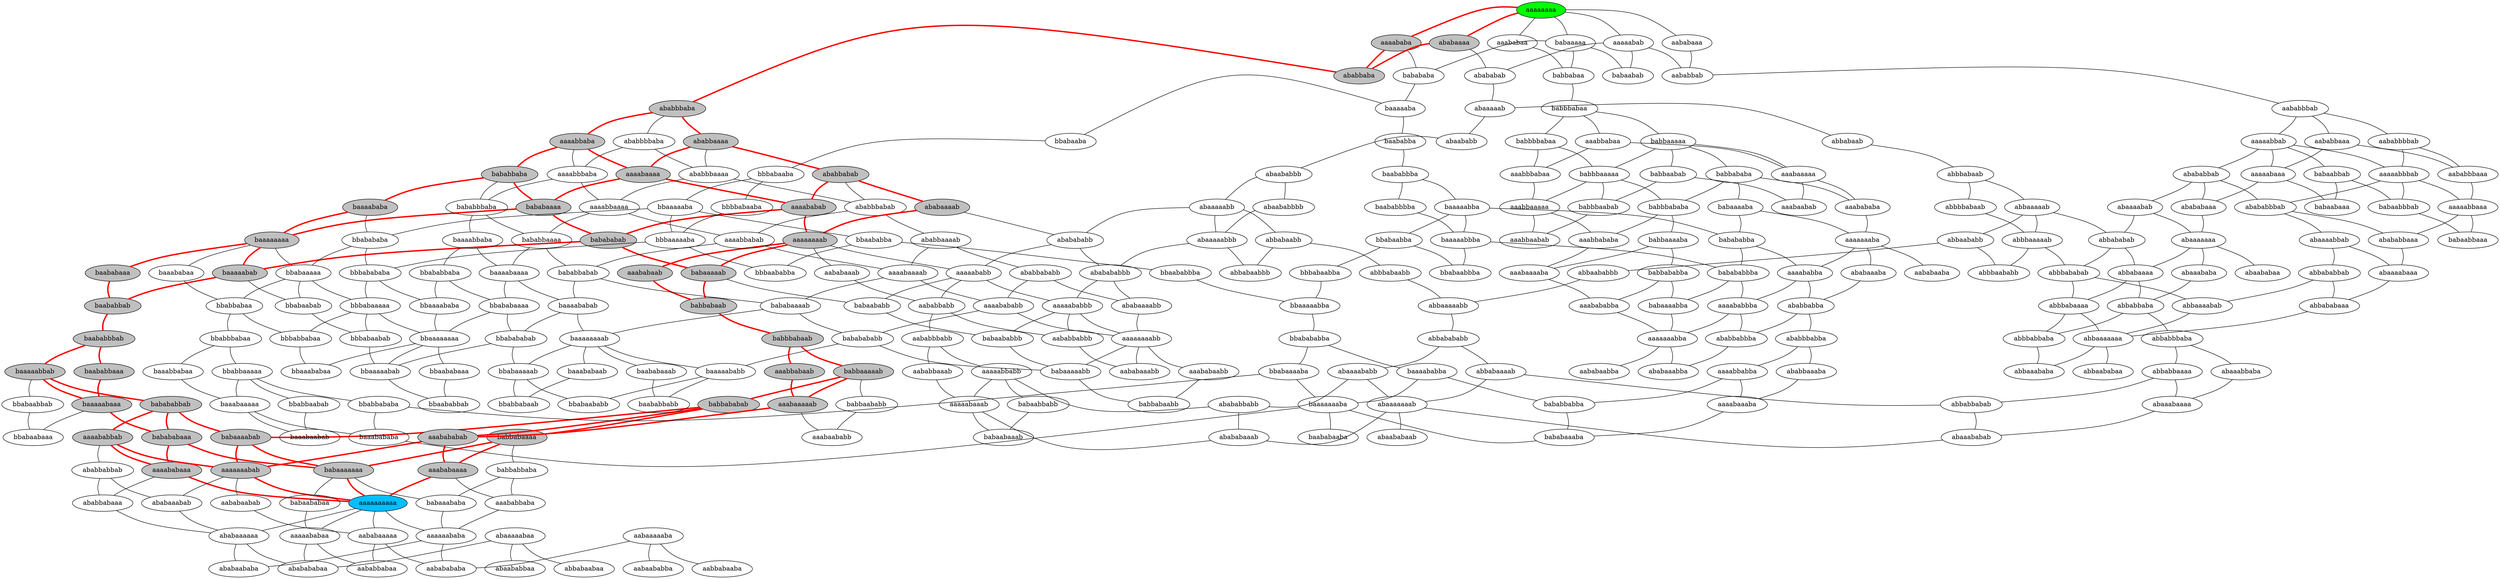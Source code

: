 graph D {
  overlap=false;
  splines=curved;
  layout=dot;
  aaaaaaaa [fillcolor=green, style=filled];
  aaaaaaaaaa [fillcolor=deepskyblue, style=filled];
  babaaaaaaa [fillcolor=gray, style=filled];
  babaaaabab [fillcolor=gray, style=filled];
  aaaababbab [fillcolor=gray, style=filled];
  babababbab [fillcolor=gray, style=filled];
  ababaaaab [fillcolor=gray, style=filled];
  ababbabab [fillcolor=gray, style=filled];
  baababbab [fillcolor=gray, style=filled];
  baababbbab [fillcolor=gray, style=filled];
  babbabaaaa [fillcolor=gray, style=filled];
  babbababab [fillcolor=gray, style=filled];
  baaaaabbab [fillcolor=gray, style=filled];
  baaaaaaaa [fillcolor=gray, style=filled];
  baababaaa [fillcolor=gray, style=filled];
  aaaababab [fillcolor=gray, style=filled];
  babababaaa [fillcolor=gray, style=filled];
  aaabaaaaab [fillcolor=gray, style=filled];
  babbaaaaab [fillcolor=gray, style=filled];
  babbabaab [fillcolor=gray, style=filled];
  babbbabaab [fillcolor=gray, style=filled];
  aaaabbaba [fillcolor=gray, style=filled];
  bababbaba [fillcolor=gray, style=filled];
  aaabbabaab [fillcolor=gray, style=filled];
  aaabababab [fillcolor=gray, style=filled];
  aaababaaaa [fillcolor=gray, style=filled];
  aaaababa [fillcolor=gray, style=filled];
  ababbaba [fillcolor=gray, style=filled];
  aaaaaaabab [fillcolor=gray, style=filled];
  ababaaaa [fillcolor=gray, style=filled];
  ababbbaba [fillcolor=gray, style=filled];
  baaaababa [fillcolor=gray, style=filled];
  baaaaabaaa [fillcolor=gray, style=filled];
  baababbaaa [fillcolor=gray, style=filled];
  aaaababaaa [fillcolor=gray, style=filled];
  aaaabaaaa [fillcolor=gray, style=filled];
  babaaaaab [fillcolor=gray, style=filled];
  babababab [fillcolor=gray, style=filled];
  baaaaabab [fillcolor=gray, style=filled];
  aaaaaaaab [fillcolor=gray, style=filled];
  aaababaab [fillcolor=gray, style=filled];
  bababaaaa [fillcolor=gray, style=filled];
  ababbaaaa [fillcolor=gray, style=filled];
  aaaaaaaa -- aaaababa [color=red,penwidth=3.0];
  aaaaaaaa -- ababaaaa [color=red,penwidth=3.0];
  aaaaaaaaaa -- aaaaaaabab [color=red,penwidth=3.0];
  aaaaaaaaaa -- aaaababaaa [color=red,penwidth=3.0];
  aaaaaaaaaa -- aaababaaaa [color=red,penwidth=3.0];
  aaaaaaaaaa -- babaaaaaaa [color=red,penwidth=3.0];
  aaaaaaaab -- aaaababab [color=red,penwidth=3.0];
  aaaaaaaab -- aaababaab [color=red,penwidth=3.0];
  aaaaaaaab -- ababaaaab [color=red,penwidth=3.0];
  aaaaaaaab -- babaaaaab [color=red,penwidth=3.0];
  aaaaaaabab -- aaaababbab [color=red,penwidth=3.0];
  aaaaaaabab -- aaabababab [color=red,penwidth=3.0];
  aaaaaaabab -- babaaaabab [color=red,penwidth=3.0];
  aaaabaaaa -- aaaababab [color=red,penwidth=3.0];
  aaaabaaaa -- aaaabbaba [color=red,penwidth=3.0];
  aaaabaaaa -- ababbaaaa [color=red,penwidth=3.0];
  aaaabaaaa -- bababaaaa [color=red,penwidth=3.0];
  aaaababa -- ababbaba [color=red,penwidth=3.0];
  aaaababaaa -- aaaababbab [color=red,penwidth=3.0];
  aaaababaaa -- babababaaa [color=red,penwidth=3.0];
  aaaababab -- ababbabab [color=red,penwidth=3.0];
  aaaababab -- babababab [color=red,penwidth=3.0];
  aaaababbab -- babababbab [color=red,penwidth=3.0];
  aaaabbaba -- ababbbaba [color=red,penwidth=3.0];
  aaaabbaba -- bababbaba [color=red,penwidth=3.0];
  aaabaaaaab -- aaabababab [color=red,penwidth=3.0];
  aaabaaaaab -- aaabbabaab [color=red,penwidth=3.0];
  aaabaaaaab -- babbaaaaab [color=red,penwidth=3.0];
  aaababaaaa -- aaabababab [color=red,penwidth=3.0];
  aaababaaaa -- babbabaaaa [color=red,penwidth=3.0];
  aaababaab -- babbabaab [color=red,penwidth=3.0];
  aaabababab -- babbababab [color=red,penwidth=3.0];
  aaabbabaab -- babbbabaab [color=red,penwidth=3.0];
  ababaaaa -- ababbaba [color=red,penwidth=3.0];
  ababaaaab -- ababbabab [color=red,penwidth=3.0];
  ababbaaaa -- ababbabab [color=red,penwidth=3.0];
  ababbaaaa -- ababbbaba [color=red,penwidth=3.0];
  ababbaba -- ababbbaba [color=red,penwidth=3.0];
  baaaaaaaa -- baaaaabab [color=red,penwidth=3.0];
  baaaaaaaa -- baaaababa [color=red,penwidth=3.0];
  baaaaaaaa -- baababaaa [color=red,penwidth=3.0];
  baaaaaaaa -- bababaaaa [color=red,penwidth=3.0];
  baaaaabaaa -- baaaaabbab [color=red,penwidth=3.0];
  baaaaabaaa -- baababbaaa [color=red,penwidth=3.0];
  baaaaabaaa -- babababaaa [color=red,penwidth=3.0];
  baaaaabab -- baababbab [color=red,penwidth=3.0];
  baaaaabab -- babababab [color=red,penwidth=3.0];
  baaaaabbab -- baababbbab [color=red,penwidth=3.0];
  baaaaabbab -- babababbab [color=red,penwidth=3.0];
  baaaababa -- bababbaba [color=red,penwidth=3.0];
  baababaaa -- baababbab [color=red,penwidth=3.0];
  baababbaaa -- baababbbab [color=red,penwidth=3.0];
  baababbab -- baababbbab [color=red,penwidth=3.0];
  babaaaaaaa -- babaaaabab [color=red,penwidth=3.0];
  babaaaaaaa -- babababaaa [color=red,penwidth=3.0];
  babaaaaaaa -- babbabaaaa [color=red,penwidth=3.0];
  babaaaaab -- babababab [color=red,penwidth=3.0];
  babaaaaab -- babbabaab [color=red,penwidth=3.0];
  babaaaabab -- babababbab [color=red,penwidth=3.0];
  babaaaabab -- babbababab [color=red,penwidth=3.0];
  bababaaaa -- babababab [color=red,penwidth=3.0];
  bababaaaa -- bababbaba [color=red,penwidth=3.0];
  babababaaa -- babababbab [color=red,penwidth=3.0];
  babbaaaaab -- babbababab [color=red,penwidth=3.0];
  babbaaaaab -- babbbabaab [color=red,penwidth=3.0];
  babbabaaaa -- babbababab [color=red,penwidth=3.0];
  babbabaab -- babbbabaab [color=red,penwidth=3.0];
  aaaaaaaa -- aaaaabab;
  aaaaaaaa -- aaababaa;
  aaaaaaaa -- aababaaa;
  aaaaaaaa -- babaaaaa;
  aaaaaaaaaa -- aaaaaababa;
  aaaaaaaaaa -- aaaaababaa;
  aaaaaaaaaa -- aababaaaaa;
  aaaaaaaaaa -- ababaaaaaa;
  aaaaaaaab -- aaaaababb;
  aaaaaaaab -- aababaaab;
  aaaaaaaabb -- aaaaababbb;
  aaaaaaaabb -- aaaabababb;
  aaaaaaaabb -- aaababaabb;
  aaaaaaaabb -- aababaaabb;
  aaaaaaaabb -- ababaaaabb;
  aaaaaaaabb -- babaaaaabb;
  aaaaaaaba -- aaaababba;
  aaaaaaaba -- aaabababa;
  aaaaaaaba -- aababaaba;
  aaaaaaaba -- ababaaaba;
  aaaaaaaba -- babaaaaba;
  aaaaaaabab -- aababaabab;
  aaaaaaabab -- ababaaabab;
  aaaaaaabba -- aaaababbba;
  aaaaaaabba -- aaabababba;
  aaaaaaabba -- aababaabba;
  aaaaaaabba -- ababaaabba;
  aaaaaaabba -- babaaaabba;
  aaaaaababa -- aaababbaba;
  aaaaaababa -- aababababa;
  aaaaaababa -- ababaababa;
  aaaaaababa -- babaaababa;
  aaaaabaaa -- aaaaabbab;
  aaaaabaaa -- aababbaaa;
  aaaaabaaa -- abababaaa;
  aaaaabaaa -- babaabaaa;
  aaaaabaaab -- aaaaabbabb;
  aaaaabaaab -- aababbaaab;
  aaaaabaaab -- abababaaab;
  aaaaabaaab -- babaabaaab;
  aaaaabab -- aababbab;
  aaaaabab -- abababab;
  aaaaabab -- babaabab;
  aaaaababaa -- aababbabaa;
  aaaaababaa -- ababababaa;
  aaaaababaa -- babaababaa;
  aaaaababb -- aaaaababbb;
  aaaaababb -- aababbabb;
  aaaaababb -- ababababb;
  aaaaababb -- babaababb;
  aaaaababbb -- aababbabbb;
  aaaaababbb -- ababababbb;
  aaaaababbb -- babaababbb;
  aaaaabbaaa -- aaaaabbbab;
  aaaaabbaaa -- aababbbaaa;
  aaaaabbaaa -- abababbaaa;
  aaaaabbaaa -- babaabbaaa;
  aaaaabbab -- aaaaabbbab;
  aaaaabbab -- aababbbab;
  aaaaabbab -- abababbab;
  aaaaabbab -- babaabbab;
  aaaaabbabb -- aababbbabb;
  aaaaabbabb -- abababbabb;
  aaaaabbabb -- babaabbabb;
  aaaaabbbab -- aababbbbab;
  aaaaabbbab -- abababbbab;
  aaaaabbbab -- babaabbbab;
  aaaabaaaab -- aaaabababb;
  aaaabaaaab -- aaaabbabab;
  aaaabaaaab -- ababbaaaab;
  aaaabaaaab -- bababaaaab;
  aaaabaaaba -- aaaabbabba;
  aaaabaaaba -- ababbaaaba;
  aaaabaaaba -- bababaaaba;
  aaaababa -- babababa;
  aaaababaaa -- ababbabaaa;
  aaaabababb -- ababbababb;
  aaaabababb -- bababababb;
  aaaababba -- aaaababbba;
  aaaababba -- ababbabba;
  aaaababba -- babababba;
  aaaababbab -- ababbabbab;
  aaaababbba -- ababbabbba;
  aaaababbba -- babababbba;
  aaaabbaaaa -- aaaabbabab;
  aaaabbaaaa -- aaaabbbaba;
  aaaabbaaaa -- ababbbaaaa;
  aaaabbaaaa -- bababbaaaa;
  aaaabbaba -- aaaabbbaba;
  aaaabbabab -- ababbbabab;
  aaaabbabab -- bababbabab;
  aaaabbabba -- ababbbabba;
  aaaabbabba -- bababbabba;
  aaaabbbaba -- ababbbbaba;
  aaaabbbaba -- bababbbaba;
  aaabaaaaa -- aaabaabab;
  aaabaaaaa -- aaabababa;
  aaabaaaaa -- aaabbabaa;
  aaabaaaaa -- babbaaaaa;
  aaabaaaaab -- aaabaababb;
  aaabaaaaba -- aaabababba;
  aaabaaaaba -- aaabbababa;
  aaabaaaaba -- babbaaaaba;
  aaabaabab -- babbaabab;
  aaabaababb -- babbaababb;
  aaababaa -- babbabaa;
  aaababaaaa -- aaababbaba;
  aaababaabb -- babbabaabb;
  aaabababa -- babbababa;
  aaabababba -- babbababba;
  aaababbaba -- babbabbaba;
  aaabbaaaaa -- aaabbaabab;
  aaabbaaaaa -- aaabbababa;
  aaabbaaaaa -- aaabbbabaa;
  aaabbaaaaa -- babbbaaaaa;
  aaabbaabab -- babbbaabab;
  aaabbabaa -- aaabbbabaa;
  aaabbabaa -- babbbabaa;
  aaabbababa -- babbbababa;
  aaabbbabaa -- babbbbabaa;
  aabaaaaaba -- aabaababba;
  aabaaaaaba -- aababababa;
  aabaaaaaba -- aabbabaaba;
  aababaaa -- aababbab;
  aababaaaaa -- aababaabab;
  aababaaaaa -- aababababa;
  aababaaaaa -- aababbabaa;
  aababaaab -- aababbabb;
  aababaaabb -- aababbabbb;
  aababbaaa -- aababbbaaa;
  aababbaaa -- aababbbab;
  aababbaaab -- aababbbabb;
  aababbab -- aababbbab;
  aababbabb -- aababbabbb;
  aababbabb -- aababbbabb;
  aababbbaaa -- aababbbbab;
  aababbbab -- aababbbbab;
  abaaaaaaa -- abaaaabab;
  abaaaaaaa -- abaaababa;
  abaaaaaaa -- abaababaa;
  abaaaaaaa -- abababaaa;
  abaaaaaaa -- abbabaaaa;
  abaaaaaaab -- abaaaababb;
  abaaaaaaab -- abaaababab;
  abaaaaaaab -- abaababaab;
  abaaaaaaab -- abababaaab;
  abaaaaaaab -- abbabaaaab;
  abaaaaab -- abaababb;
  abaaaaab -- abababab;
  abaaaaab -- abbabaab;
  abaaaaabaa -- abaababbaa;
  abaaaaabaa -- ababababaa;
  abaaaaabaa -- abbabaabaa;
  abaaaaabb -- abaaaaabbb;
  abaaaaabb -- abaababbb;
  abaaaaabb -- ababababb;
  abaaaaabb -- abbabaabb;
  abaaaaabbb -- abaababbbb;
  abaaaaabbb -- ababababbb;
  abaaaaabbb -- abbabaabbb;
  abaaaabaaa -- abaaaabbab;
  abaaaabaaa -- abababbaaa;
  abaaaabaaa -- abbababaaa;
  abaaaabab -- abababbab;
  abaaaabab -- abbababab;
  abaaaababb -- abababbabb;
  abaaaababb -- abbabababb;
  abaaaabbab -- abababbbab;
  abaaaabbab -- abbababbab;
  abaaabaaaa -- abaaababab;
  abaaabaaaa -- abaaabbaba;
  abaaabaaaa -- abbabbaaaa;
  abaaababa -- abbabbaba;
  abaaababab -- abbabbabab;
  abaaabbaba -- abbabbbaba;
  abaababb -- abaababbb;
  abaababbb -- abaababbbb;
  ababaaaa -- abababab;
  ababaaaaaa -- ababaaabab;
  ababaaaaaa -- ababaababa;
  ababaaaaaa -- ababababaa;
  ababaaaaaa -- ababbabaaa;
  ababaaaab -- ababababb;
  ababaaaabb -- ababababbb;
  ababaaaabb -- ababbababb;
  ababaaaba -- ababbabba;
  ababaaabab -- ababbabbab;
  ababaaabba -- ababbabbba;
  abababaaa -- abababbab;
  abababaaab -- abababbabb;
  ababababb -- ababababbb;
  abababbaaa -- abababbbab;
  abababbab -- abababbbab;
  ababbaaaa -- ababbbaaaa;
  ababbaaaab -- ababbababb;
  ababbaaaab -- ababbbabab;
  ababbaaaba -- ababbbabba;
  ababbabaaa -- ababbabbab;
  ababbabab -- ababbbabab;
  ababbabba -- ababbabbba;
  ababbabba -- ababbbabba;
  ababbbaaaa -- ababbbabab;
  ababbbaaaa -- ababbbbaba;
  ababbbaba -- ababbbbaba;
  abbaaaaaaa -- abbaaaabab;
  abbaaaaaaa -- abbaaababa;
  abbaaaaaaa -- abbaababaa;
  abbaaaaaaa -- abbababaaa;
  abbaaaaaaa -- abbbabaaaa;
  abbaaaaab -- abbaababb;
  abbaaaaab -- abbababab;
  abbaaaaab -- abbbaaaaab;
  abbaaaaab -- abbbabaab;
  abbaaaaabb -- abbaababbb;
  abbaaaaabb -- abbabababb;
  abbaaaaabb -- abbbabaabb;
  abbaaaabab -- abbababbab;
  abbaaaabab -- abbbababab;
  abbaaababa -- abbbabbaba;
  abbaababb -- abbaababbb;
  abbaababb -- abbbaababb;
  abbabaaaa -- abbababab;
  abbabaaaa -- abbabbaba;
  abbabaaaa -- abbbabaaaa;
  abbabaaaab -- abbabababb;
  abbabaaaab -- abbabbabab;
  abbabaab -- abbbabaab;
  abbabaabb -- abbabaabbb;
  abbabaabb -- abbbabaabb;
  abbababaaa -- abbababbab;
  abbababab -- abbbababab;
  abbabbaaaa -- abbabbabab;
  abbabbaaaa -- abbabbbaba;
  abbabbaba -- abbabbbaba;
  abbabbaba -- abbbabbaba;
  abbbaaaaab -- abbbaababb;
  abbbaaaaab -- abbbababab;
  abbbaaaaab -- abbbbabaab;
  abbbabaaaa -- abbbababab;
  abbbabaaaa -- abbbabbaba;
  abbbabaab -- abbbbabaab;
  baaaaaaaa -- baaababaa;
  baaaaaaaa -- bbabaaaaa;
  baaaaaaaab -- baaaaababb;
  baaaaaaaab -- baaaababab;
  baaaaaaaab -- baaababaab;
  baaaaaaaab -- baababaaab;
  baaaaaaaab -- bababaaaab;
  baaaaaaaab -- bbabaaaaab;
  baaaaaaaba -- baaaababba;
  baaaaaaaba -- baaabababa;
  baaaaaaaba -- baababaaba;
  baaaaaaaba -- bababaaaba;
  baaaaaaaba -- bbabaaaaba;
  baaaaaba -- baababba;
  baaaaaba -- babababa;
  baaaaaba -- bbabaaba;
  baaaaabaaa -- bbabaabaaa;
  baaaaabab -- bbabaabab;
  baaaaababb -- baababbabb;
  baaaaababb -- bababababb;
  baaaaababb -- bbabaababb;
  baaaaabba -- baaaaabbba;
  baaaaabba -- baababbba;
  baaaaabba -- babababba;
  baaaaabba -- bbabaabba;
  baaaaabbab -- bbabaabbab;
  baaaaabbba -- baababbbba;
  baaaaabbba -- babababbba;
  baaaaabbba -- bbabaabbba;
  baaaabaaaa -- baaaababab;
  baaaabaaaa -- baaaabbaba;
  baaaabaaaa -- bababbaaaa;
  baaaabaaaa -- bbababaaaa;
  baaaababa -- bbabababa;
  baaaababab -- bababbabab;
  baaaababab -- bbabababab;
  baaaababba -- bababbabba;
  baaaababba -- bbabababba;
  baaaabbaba -- bababbbaba;
  baaaabbaba -- bbababbaba;
  baaabaaaaa -- baaabaabab;
  baaabaaaaa -- baaabababa;
  baaabaaaaa -- baaabbabaa;
  baaabaaaaa -- bbabbaaaaa;
  baaabaabab -- bbabbaabab;
  baaababaa -- bbabbabaa;
  baaababaab -- bbabbabaab;
  baaabababa -- bbabbababa;
  baaabbabaa -- bbabbbabaa;
  baababaaab -- baababbabb;
  baababba -- baababbba;
  baababbba -- baababbbba;
  babaaaaa -- babaabab;
  babaaaaa -- babababa;
  babaaaaa -- babbabaa;
  babaaaaaaa -- babaaababa;
  babaaaaaaa -- babaababaa;
  babaaaaab -- babaababb;
  babaaaaabb -- babaababbb;
  babaaaaabb -- bababababb;
  babaaaaabb -- babbabaabb;
  babaaaaba -- babababba;
  babaaaaba -- babbababa;
  babaaaabba -- babababbba;
  babaaaabba -- babbababba;
  babaaababa -- babbabbaba;
  babaabaaa -- babaabbab;
  babaabaaab -- babaabbabb;
  babaababb -- babaababbb;
  babaabbaaa -- babaabbbab;
  babaabbab -- babaabbbab;
  bababaaaab -- bababababb;
  bababaaaab -- bababbabab;
  bababaaaba -- bababbabba;
  babababba -- babababbba;
  bababbaaaa -- bababbabab;
  bababbaaaa -- bababbbaba;
  bababbaba -- bababbbaba;
  babbaaaaa -- babbaabab;
  babbaaaaa -- babbababa;
  babbaaaaa -- babbbaaaaa;
  babbaaaaa -- babbbabaa;
  babbaaaaab -- babbaababb;
  babbaaaaba -- babbababba;
  babbaaaaba -- babbbababa;
  babbaabab -- babbbaabab;
  babbabaa -- babbbabaa;
  babbabaaaa -- babbabbaba;
  babbababa -- babbbababa;
  babbbaaaaa -- babbbaabab;
  babbbaaaaa -- babbbababa;
  babbbaaaaa -- babbbbabaa;
  babbbabaa -- babbbbabaa;
  bbaaaaaaaa -- bbaaaaabab;
  bbaaaaaaaa -- bbaaaababa;
  bbaaaaaaaa -- bbaaababaa;
  bbaaaaaaaa -- bbaababaaa;
  bbaaaaaaaa -- bbababaaaa;
  bbaaaaaaaa -- bbbabaaaaa;
  bbaaaaaba -- bbaababba;
  bbaaaaaba -- bbabababa;
  bbaaaaaba -- bbbaaaaaba;
  bbaaaaaba -- bbbabaaba;
  bbaaaaabab -- bbaababbab;
  bbaaaaabab -- bbabababab;
  bbaaaaabab -- bbbabaabab;
  bbaaaaabba -- bbaababbba;
  bbaaaaabba -- bbabababba;
  bbaaaaabba -- bbbabaabba;
  bbaaaababa -- bbababbaba;
  bbaaaababa -- bbbabababa;
  bbaaababaa -- bbbabbabaa;
  bbaababaaa -- bbaababbab;
  bbaababba -- bbaababbba;
  bbaababba -- bbbaababba;
  bbabaaaaa -- bbabaabab;
  bbabaaaaa -- bbabababa;
  bbabaaaaa -- bbabbabaa;
  bbabaaaaa -- bbbabaaaaa;
  bbabaaaaab -- bbabaababb;
  bbabaaaaab -- bbabababab;
  bbabaaaaab -- bbabbabaab;
  bbabaaaaba -- bbabababba;
  bbabaaaaba -- bbabbababa;
  bbabaaba -- bbbabaaba;
  bbabaabaaa -- bbabaabbab;
  bbabaabab -- bbbabaabab;
  bbabaabba -- bbabaabbba;
  bbabaabba -- bbbabaabba;
  bbababaaaa -- bbabababab;
  bbababaaaa -- bbababbaba;
  bbabababa -- bbbabababa;
  bbabbaaaaa -- bbabbaabab;
  bbabbaaaaa -- bbabbababa;
  bbabbaaaaa -- bbabbbabaa;
  bbabbabaa -- bbabbbabaa;
  bbabbabaa -- bbbabbabaa;
  bbbaaaaaba -- bbbaababba;
  bbbaaaaaba -- bbbabababa;
  bbbaaaaaba -- bbbbabaaba;
  bbbabaaaaa -- bbbabaabab;
  bbbabaaaaa -- bbbabababa;
  bbbabaaaaa -- bbbabbabaa;
  bbbabaaba -- bbbbabaaba;
  { rank=same; aaaaaaaa }
  { rank=same; babaaaaa, ababaaaa, aababaaa, aaababaa, aaaababa, aaaaabab }
  { rank=same; babbabaa, babababa, babaabab, ababbaba, abababab, aababbab }
  { rank=same; babbbabaa, baaaaaba, ababbbaba, abaaaaab, aababbbab }
  { rank=same; aaabbabaa, babbaaaaa, babbbbabaa, bbabaaba, baababba, aaaabbaba, ababbaaaa, ababbbbaba, abbabaab, abaababb, aaaaabbab, aababbaaa, aababbbbab }
  { rank=same; aaabaaaaa, aaabbbabaa, babbababa, babbaabab, babbbaaaaa, bbbabaaba, baababbba, aaaabaaaa, bababbaba, aaaabbbaba, ababbabab, ababbbaaaa, abbbabaab, abaababbb, aaaaabaaa, babaabbab, abababbab, aaaaabbbab, aababbbaaa }
  { rank=same; aaabababa, aaabaabab, aaabbaaaaa, babaaaaba, babbbababa, babbbaabab, bbaaaaaba, bbbbabaaba, baaaaabba, baababbbba, bababaaaa, aaaababab, baaaababa, bababbbaba, aaaabbaaaa, ababaaaab, ababbbabab, abbaaaaab, abbbbabaab, abaaaaabb, abaababbbb, babaabaaa, abababaaa, babaabbbab, abaaaabab, abababbbab, aaaaabbaaa }
  { rank=same; aaaaaaaba, aaabbababa, aaabbaabab, babababba, babbaaaaba, bbabababa, bbaababba, bbbaaaaaba, bbabaabba, baaaaabbba, baaaaaaaa, babababab, aaaaaaaab, baaaabbaba, bababbaaaa, aaaabbabab, ababababb, ababbaaaab, abbababab, abbaababb, abbbaaaaab, abbabaabb, abaaaaabbb, abaaaaaaa, babaabbaaa, abaaaabbab, abababbaaa }
  { rank=same; ababaaaba, aababaaba, aaaababba, aaabaaaaba, babababbba, babbababba, bbabaaaaa, bbbabababa, bbbaababba, bbaababbba, bbbabaabba, bbabaabbba, baababaaa, baaababaa, baaaaabab, babaaaaab, aababaaab, aaababaab, aaaaababb, baaaabaaaa, bbababbaba, bababbabab, aaaabaaaab, ababababbb, ababbababb, abbabaaaa, abbbababab, abbbaababb, abbaababbb, abbbabaabb, abbabaabbb, abaababaa, abaaababa, abaaaabaaa, abbababbab }
  { rank=same; ababbabba, aaaababbba, aaabababba, babaaaabba, bbabbabaa, bbabaabab, bbbabaaaaa, bbaaaababa, bbaaaaabba, baababbab, babbabaab, babaababb, aababbabb, aaaaababbb, bbababaaaa, baaaababab, bababaaaab, aaaabababb, ababaaaabb, abbabbaba, abbbabaaaa, abbaaaabab, abbaaaaabb, abbababaaa }
  { rank=same; ababbbabba, ababbabbba, aaaaaaabba, bbbabbabaa, bbabbbabaa, bbbabaabab, bbaaaaaaaa, bbabababba, baababbbab, babbbabaab, babaababbb, aababbbabb, aababbabbb, aaaaaaaabb, bbabababab, baaaaaaaab, bababababb, abbbabbaba, abbabbbaba, abbaaaaaaa, abbabababb }
  { rank=same; aaaabbabba, ababbaaaba, ababaaabba, aababaabba, bbaaababaa, baaabbabaa, bbabbaaaaa, bbaaaaabab, bbaababaaa, baaaababba, bbabaaaaba, baaaaabbab, baababbaaa, aaabbabaab, babbaaaaab, babaaaaabb, aaaaabbabb, aababbaaab, aababaaabb, aaababaabb, bbabaaaaab, baababaaab, baaababaab, baaaaababb, abbaaababa, abaaabbaba, abbabbaaaa, abbaababaa, abaaaababb, abbabaaaab }
  { rank=same; aaaabaaaba, bababbabba, baaabaaaaa, bbabbababa, bbabbaabab, bbaababbab, baaaaaaaba, baaaaabaaa, bbabaabbab, babababbab, aaabaaaaab, babbababab, babbaababb, babbabaabb, aaaaabaaab, babaabbabb, abababbabb, bbabbabaab, bbabaababb, baababbabb, abaaabaaaa, abbabbabab, abaaaaaaab }
  { rank=same; bababaaaba, baaabababa, baaabaabab, baababaaba, bbabaabaaa, babababaaa, aaaababbab, babaaaabab, aaabababab, aaabaababb, babbabaaaa, babaabaaab, abababaaab, abaaababab, abaababaab }
  { rank=same; aaaababaaa, babaaaaaaa, aaaaaaabab, ababbabbab, aaababaaaa, babbabbaba }
  { rank=same; aaaaaaaaaa, ababbabaaa, babaababaa, babaaababa, ababaaabab, aababaabab, aaababbaba }
  { rank=same; ababaaaaaa, aababaaaaa, aaaaababaa, aaaaaababa }
  { rank=same; ababababaa, ababaababa, aababbabaa, aababababa }
  { rank=same; abaaaaabaa, aabaaaaaba }
  { rank=same; abbabaabaa, abaababbaa, aabbabaaba, aabaababba }
}

